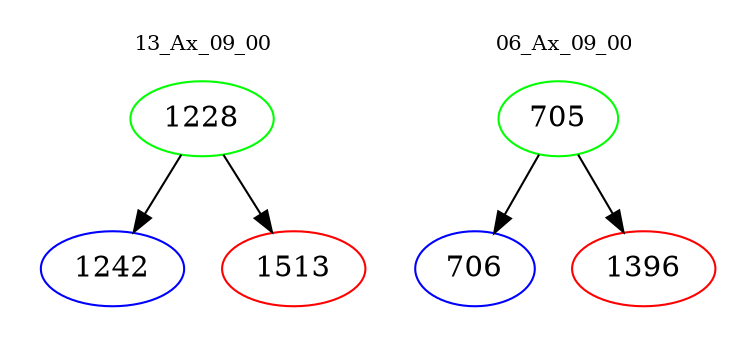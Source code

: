digraph{
subgraph cluster_0 {
color = white
label = "13_Ax_09_00";
fontsize=10;
T0_1228 [label="1228", color="green"]
T0_1228 -> T0_1242 [color="black"]
T0_1242 [label="1242", color="blue"]
T0_1228 -> T0_1513 [color="black"]
T0_1513 [label="1513", color="red"]
}
subgraph cluster_1 {
color = white
label = "06_Ax_09_00";
fontsize=10;
T1_705 [label="705", color="green"]
T1_705 -> T1_706 [color="black"]
T1_706 [label="706", color="blue"]
T1_705 -> T1_1396 [color="black"]
T1_1396 [label="1396", color="red"]
}
}
